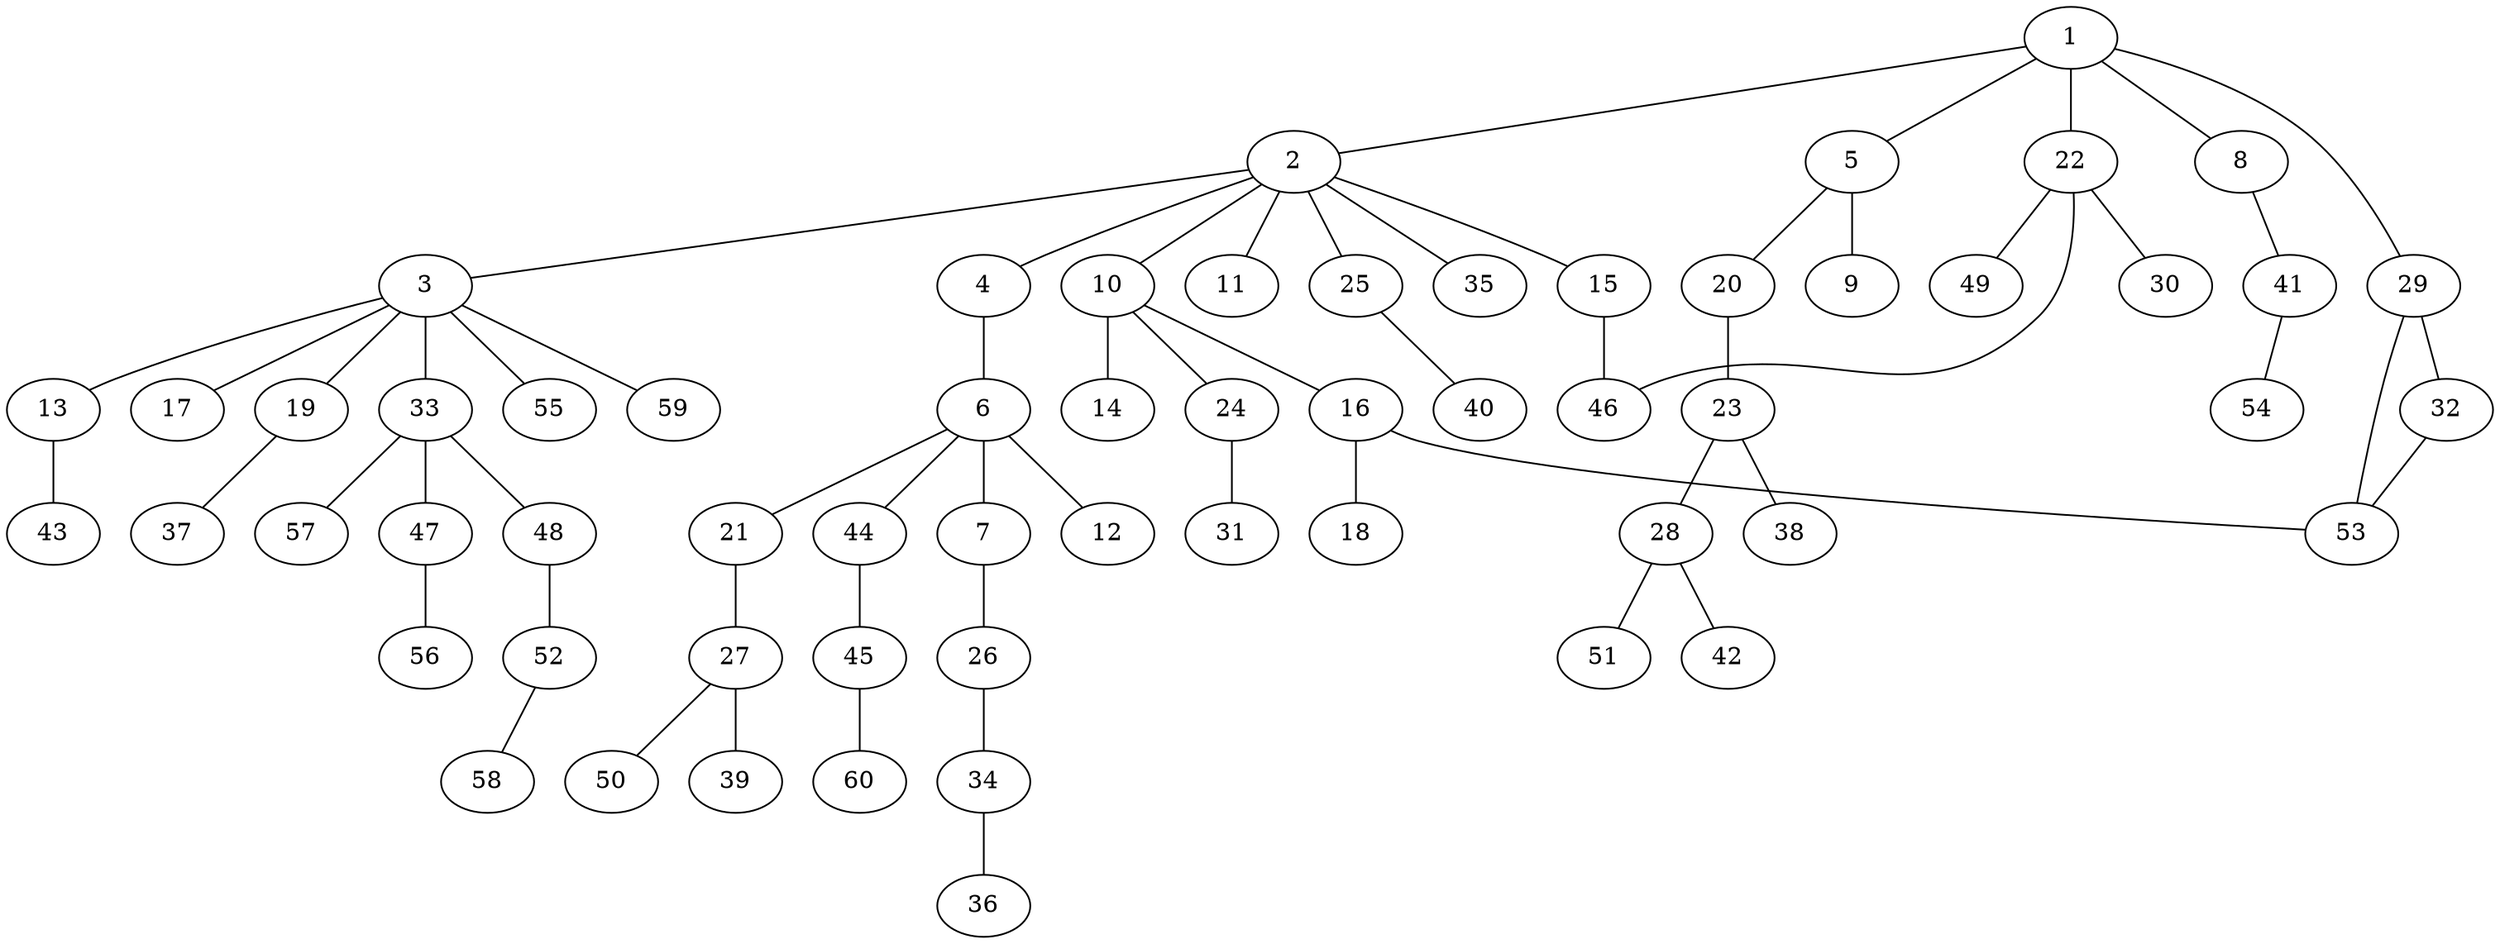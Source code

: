 graph graphname {1--2
1--5
1--8
1--22
1--29
2--3
2--4
2--10
2--11
2--15
2--25
2--35
3--13
3--17
3--19
3--33
3--55
3--59
4--6
5--9
5--20
6--7
6--12
6--21
6--44
7--26
8--41
10--14
10--16
10--24
13--43
15--46
16--18
16--53
19--37
20--23
21--27
22--30
22--46
22--49
23--28
23--38
24--31
25--40
26--34
27--39
27--50
28--42
28--51
29--32
29--53
32--53
33--47
33--48
33--57
34--36
41--54
44--45
45--60
47--56
48--52
52--58
}